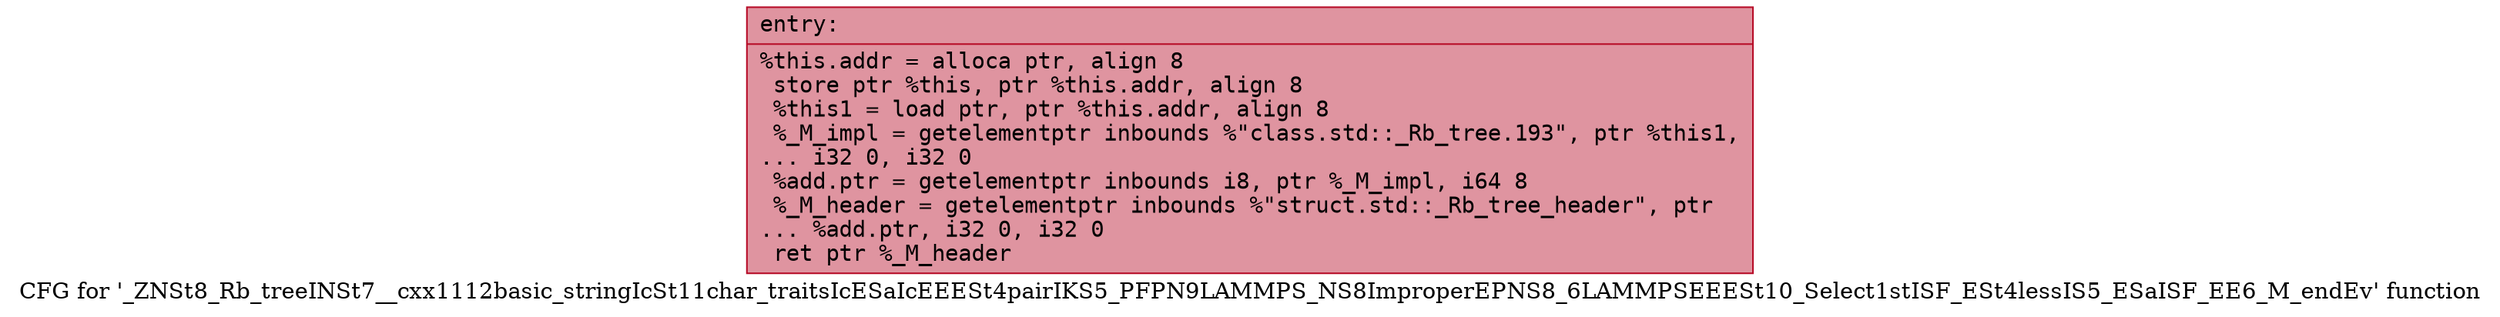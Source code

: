 digraph "CFG for '_ZNSt8_Rb_treeINSt7__cxx1112basic_stringIcSt11char_traitsIcESaIcEEESt4pairIKS5_PFPN9LAMMPS_NS8ImproperEPNS8_6LAMMPSEEESt10_Select1stISF_ESt4lessIS5_ESaISF_EE6_M_endEv' function" {
	label="CFG for '_ZNSt8_Rb_treeINSt7__cxx1112basic_stringIcSt11char_traitsIcESaIcEEESt4pairIKS5_PFPN9LAMMPS_NS8ImproperEPNS8_6LAMMPSEEESt10_Select1stISF_ESt4lessIS5_ESaISF_EE6_M_endEv' function";

	Node0x562846b80650 [shape=record,color="#b70d28ff", style=filled, fillcolor="#b70d2870" fontname="Courier",label="{entry:\l|  %this.addr = alloca ptr, align 8\l  store ptr %this, ptr %this.addr, align 8\l  %this1 = load ptr, ptr %this.addr, align 8\l  %_M_impl = getelementptr inbounds %\"class.std::_Rb_tree.193\", ptr %this1,\l... i32 0, i32 0\l  %add.ptr = getelementptr inbounds i8, ptr %_M_impl, i64 8\l  %_M_header = getelementptr inbounds %\"struct.std::_Rb_tree_header\", ptr\l... %add.ptr, i32 0, i32 0\l  ret ptr %_M_header\l}"];
}
